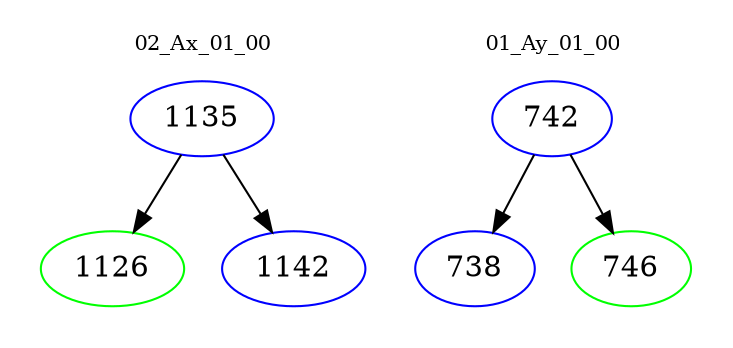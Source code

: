 digraph{
subgraph cluster_0 {
color = white
label = "02_Ax_01_00";
fontsize=10;
T0_1135 [label="1135", color="blue"]
T0_1135 -> T0_1126 [color="black"]
T0_1126 [label="1126", color="green"]
T0_1135 -> T0_1142 [color="black"]
T0_1142 [label="1142", color="blue"]
}
subgraph cluster_1 {
color = white
label = "01_Ay_01_00";
fontsize=10;
T1_742 [label="742", color="blue"]
T1_742 -> T1_738 [color="black"]
T1_738 [label="738", color="blue"]
T1_742 -> T1_746 [color="black"]
T1_746 [label="746", color="green"]
}
}
